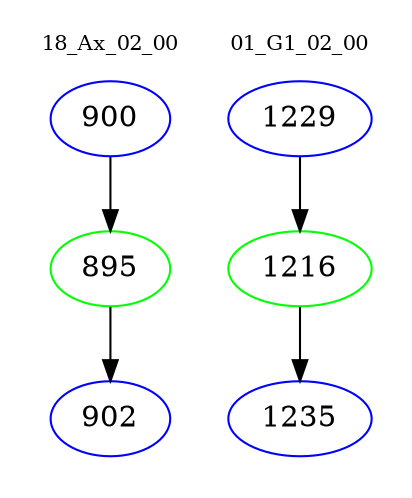 digraph{
subgraph cluster_0 {
color = white
label = "18_Ax_02_00";
fontsize=10;
T0_900 [label="900", color="blue"]
T0_900 -> T0_895 [color="black"]
T0_895 [label="895", color="green"]
T0_895 -> T0_902 [color="black"]
T0_902 [label="902", color="blue"]
}
subgraph cluster_1 {
color = white
label = "01_G1_02_00";
fontsize=10;
T1_1229 [label="1229", color="blue"]
T1_1229 -> T1_1216 [color="black"]
T1_1216 [label="1216", color="green"]
T1_1216 -> T1_1235 [color="black"]
T1_1235 [label="1235", color="blue"]
}
}
